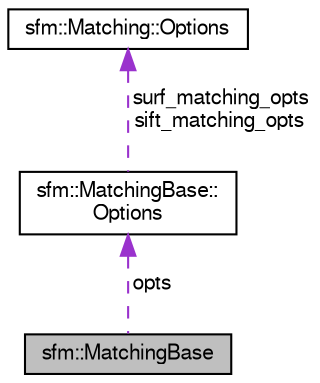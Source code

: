 digraph "sfm::MatchingBase"
{
  edge [fontname="FreeSans",fontsize="10",labelfontname="FreeSans",labelfontsize="10"];
  node [fontname="FreeSans",fontsize="10",shape=record];
  Node0 [label="sfm::MatchingBase",height=0.2,width=0.4,color="black", fillcolor="grey75", style="filled", fontcolor="black"];
  Node1 -> Node0 [dir="back",color="darkorchid3",fontsize="10",style="dashed",label=" opts" ,fontname="FreeSans"];
  Node1 [label="sfm::MatchingBase::\lOptions",height=0.2,width=0.4,color="black", fillcolor="white", style="filled",URL="$structsfm_1_1_matching_base_1_1_options.html"];
  Node2 -> Node1 [dir="back",color="darkorchid3",fontsize="10",style="dashed",label=" surf_matching_opts\nsift_matching_opts" ,fontname="FreeSans"];
  Node2 [label="sfm::Matching::Options",height=0.2,width=0.4,color="black", fillcolor="white", style="filled",URL="$structsfm_1_1_matching_1_1_options.html",tooltip="Feature matching options. "];
}

